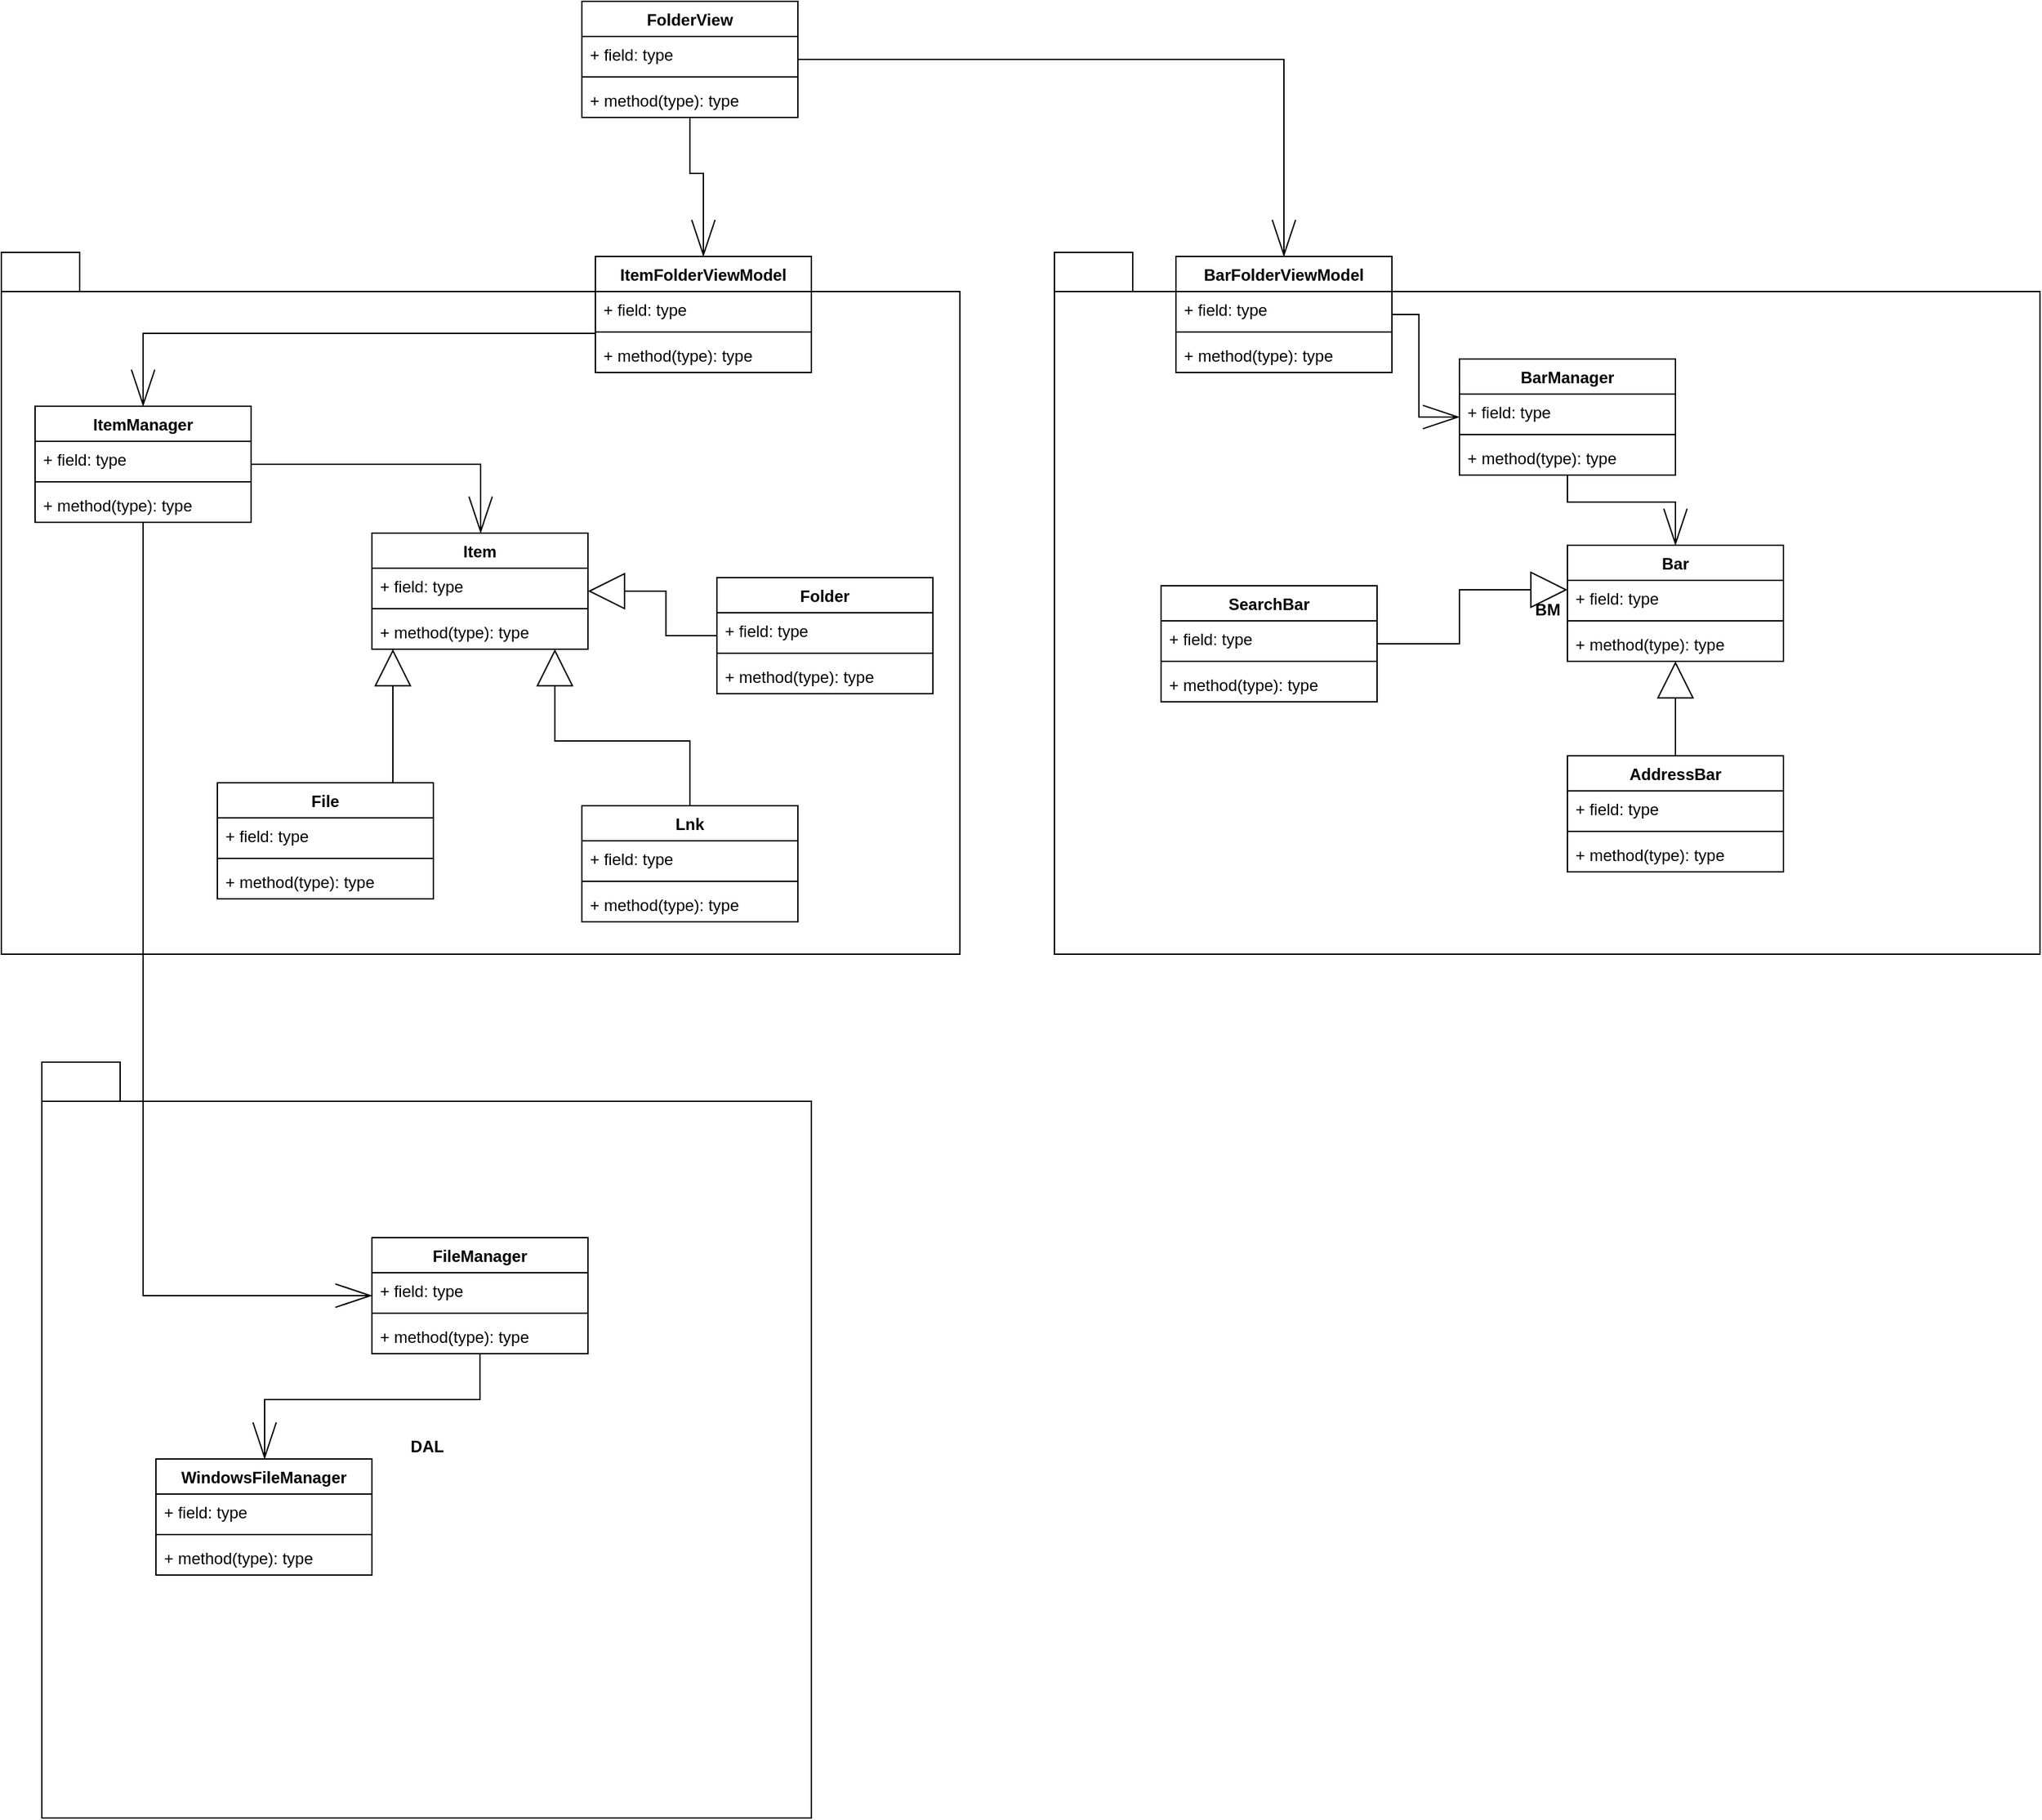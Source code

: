 <mxfile userAgent="Mozilla/5.0 (Windows NT 10.0; Win64; x64) AppleWebKit/537.36 (KHTML, like Gecko) draw.io/7.9.5 Chrome/58.0.303.110 Electron/1.7.5 Safari/537.36" version="9.1.2" editor="www.draw.io" type="device"><diagram id="53c331d8-db7f-5089-7e72-226cc335393a" name="Page-1"><mxGraphModel dx="1069" dy="1434" grid="1" gridSize="10" guides="1" tooltips="1" connect="1" arrows="1" fold="1" page="1" pageScale="1" pageWidth="1169" pageHeight="827" background="#ffffff" math="0" shadow="0"><root><mxCell id="0"/><mxCell id="1" parent="0"/><mxCell id="70" value="DAL&lt;br&gt;" style="shape=folder;fontStyle=1;spacingTop=10;tabWidth=58;tabHeight=29;tabPosition=left;html=1;rounded=0;glass=0;comic=0;startSize=26;" vertex="1" parent="1"><mxGeometry x="260" y="700" width="570" height="560" as="geometry"/></mxCell><mxCell id="67" value="BM" style="shape=folder;fontStyle=1;spacingTop=10;tabWidth=58;tabHeight=29;tabPosition=left;html=1;rounded=0;glass=0;comic=0;startSize=26;" vertex="1" parent="1"><mxGeometry x="1010" y="100" width="730" height="520" as="geometry"/></mxCell><mxCell id="2" value="Items&lt;br&gt;" style="shape=folder;fontStyle=1;spacingTop=10;tabWidth=58;tabHeight=29;tabPosition=left;html=1;rounded=0;glass=0;comic=0;startSize=26;" vertex="1" parent="1"><mxGeometry x="230" y="100" width="710" height="520" as="geometry"/></mxCell><mxCell id="8" value="Item&#10;" style="swimlane;fontStyle=1;align=center;verticalAlign=top;childLayout=stackLayout;horizontal=1;startSize=26;horizontalStack=0;resizeParent=1;resizeParentMax=0;resizeLast=0;collapsible=1;marginBottom=0;swimlaneFillColor=#ffffff;rounded=0;glass=0;comic=0;" vertex="1" parent="1"><mxGeometry x="504.5" y="308" width="160" height="86" as="geometry"/></mxCell><mxCell id="9" value="+ field: type" style="text;strokeColor=none;fillColor=none;align=left;verticalAlign=top;spacingLeft=4;spacingRight=4;overflow=hidden;rotatable=0;points=[[0,0.5],[1,0.5]];portConstraint=eastwest;" vertex="1" parent="8"><mxGeometry y="26" width="160" height="26" as="geometry"/></mxCell><mxCell id="10" value="" style="line;strokeWidth=1;fillColor=none;align=left;verticalAlign=middle;spacingTop=-1;spacingLeft=3;spacingRight=3;rotatable=0;labelPosition=right;points=[];portConstraint=eastwest;" vertex="1" parent="8"><mxGeometry y="52" width="160" height="8" as="geometry"/></mxCell><mxCell id="11" value="+ method(type): type" style="text;strokeColor=none;fillColor=none;align=left;verticalAlign=top;spacingLeft=4;spacingRight=4;overflow=hidden;rotatable=0;points=[[0,0.5],[1,0.5]];portConstraint=eastwest;" vertex="1" parent="8"><mxGeometry y="60" width="160" height="26" as="geometry"/></mxCell><mxCell id="37" style="edgeStyle=orthogonalEdgeStyle;rounded=0;comic=0;html=1;startArrow=none;startFill=0;startSize=25;endArrow=openThin;endFill=0;endSize=25;jettySize=auto;orthogonalLoop=1;" edge="1" parent="1" source="12" target="8"><mxGeometry relative="1" as="geometry"><Array as="points"><mxPoint x="585" y="257"/></Array></mxGeometry></mxCell><mxCell id="12" value="ItemManager" style="swimlane;fontStyle=1;align=center;verticalAlign=top;childLayout=stackLayout;horizontal=1;startSize=26;horizontalStack=0;resizeParent=1;resizeParentMax=0;resizeLast=0;collapsible=1;marginBottom=0;swimlaneFillColor=#ffffff;rounded=0;glass=0;comic=0;" vertex="1" parent="1"><mxGeometry x="255" y="214" width="160" height="86" as="geometry"/></mxCell><mxCell id="13" value="+ field: type" style="text;strokeColor=none;fillColor=none;align=left;verticalAlign=top;spacingLeft=4;spacingRight=4;overflow=hidden;rotatable=0;points=[[0,0.5],[1,0.5]];portConstraint=eastwest;" vertex="1" parent="12"><mxGeometry y="26" width="160" height="26" as="geometry"/></mxCell><mxCell id="14" value="" style="line;strokeWidth=1;fillColor=none;align=left;verticalAlign=middle;spacingTop=-1;spacingLeft=3;spacingRight=3;rotatable=0;labelPosition=right;points=[];portConstraint=eastwest;" vertex="1" parent="12"><mxGeometry y="52" width="160" height="8" as="geometry"/></mxCell><mxCell id="15" value="+ method(type): type" style="text;strokeColor=none;fillColor=none;align=left;verticalAlign=top;spacingLeft=4;spacingRight=4;overflow=hidden;rotatable=0;points=[[0,0.5],[1,0.5]];portConstraint=eastwest;" vertex="1" parent="12"><mxGeometry y="60" width="160" height="26" as="geometry"/></mxCell><mxCell id="35" style="edgeStyle=orthogonalEdgeStyle;rounded=0;comic=0;html=1;startArrow=none;startFill=0;startSize=25;endArrow=block;endFill=0;endSize=25;jettySize=auto;orthogonalLoop=1;" edge="1" parent="1" source="16" target="8"><mxGeometry relative="1" as="geometry"><Array as="points"><mxPoint x="520" y="440"/><mxPoint x="520" y="440"/></Array></mxGeometry></mxCell><mxCell id="16" value="File" style="swimlane;fontStyle=1;align=center;verticalAlign=top;childLayout=stackLayout;horizontal=1;startSize=26;horizontalStack=0;resizeParent=1;resizeParentMax=0;resizeLast=0;collapsible=1;marginBottom=0;swimlaneFillColor=#ffffff;rounded=0;glass=0;comic=0;" vertex="1" parent="1"><mxGeometry x="390" y="493" width="160" height="86" as="geometry"/></mxCell><mxCell id="17" value="+ field: type" style="text;strokeColor=none;fillColor=none;align=left;verticalAlign=top;spacingLeft=4;spacingRight=4;overflow=hidden;rotatable=0;points=[[0,0.5],[1,0.5]];portConstraint=eastwest;" vertex="1" parent="16"><mxGeometry y="26" width="160" height="26" as="geometry"/></mxCell><mxCell id="18" value="" style="line;strokeWidth=1;fillColor=none;align=left;verticalAlign=middle;spacingTop=-1;spacingLeft=3;spacingRight=3;rotatable=0;labelPosition=right;points=[];portConstraint=eastwest;" vertex="1" parent="16"><mxGeometry y="52" width="160" height="8" as="geometry"/></mxCell><mxCell id="19" value="+ method(type): type" style="text;strokeColor=none;fillColor=none;align=left;verticalAlign=top;spacingLeft=4;spacingRight=4;overflow=hidden;rotatable=0;points=[[0,0.5],[1,0.5]];portConstraint=eastwest;" vertex="1" parent="16"><mxGeometry y="60" width="160" height="26" as="geometry"/></mxCell><mxCell id="34" style="edgeStyle=orthogonalEdgeStyle;rounded=0;comic=0;html=1;startArrow=none;startFill=0;startSize=25;endArrow=block;endFill=0;endSize=25;jettySize=auto;orthogonalLoop=1;" edge="1" parent="1" source="20" target="8"><mxGeometry relative="1" as="geometry"/></mxCell><mxCell id="20" value="Folder" style="swimlane;fontStyle=1;align=center;verticalAlign=top;childLayout=stackLayout;horizontal=1;startSize=26;horizontalStack=0;resizeParent=1;resizeParentMax=0;resizeLast=0;collapsible=1;marginBottom=0;swimlaneFillColor=#ffffff;rounded=0;glass=0;comic=0;" vertex="1" parent="1"><mxGeometry x="760" y="341" width="160" height="86" as="geometry"/></mxCell><mxCell id="21" value="+ field: type" style="text;strokeColor=none;fillColor=none;align=left;verticalAlign=top;spacingLeft=4;spacingRight=4;overflow=hidden;rotatable=0;points=[[0,0.5],[1,0.5]];portConstraint=eastwest;" vertex="1" parent="20"><mxGeometry y="26" width="160" height="26" as="geometry"/></mxCell><mxCell id="22" value="" style="line;strokeWidth=1;fillColor=none;align=left;verticalAlign=middle;spacingTop=-1;spacingLeft=3;spacingRight=3;rotatable=0;labelPosition=right;points=[];portConstraint=eastwest;" vertex="1" parent="20"><mxGeometry y="52" width="160" height="8" as="geometry"/></mxCell><mxCell id="23" value="+ method(type): type" style="text;strokeColor=none;fillColor=none;align=left;verticalAlign=top;spacingLeft=4;spacingRight=4;overflow=hidden;rotatable=0;points=[[0,0.5],[1,0.5]];portConstraint=eastwest;" vertex="1" parent="20"><mxGeometry y="60" width="160" height="26" as="geometry"/></mxCell><mxCell id="36" style="edgeStyle=orthogonalEdgeStyle;rounded=0;comic=0;html=1;startArrow=none;startFill=0;startSize=25;endArrow=block;endFill=0;endSize=25;jettySize=auto;orthogonalLoop=1;" edge="1" parent="1" source="24" target="8"><mxGeometry relative="1" as="geometry"><Array as="points"><mxPoint x="740" y="462"/><mxPoint x="640" y="462"/></Array></mxGeometry></mxCell><mxCell id="24" value="Lnk" style="swimlane;fontStyle=1;align=center;verticalAlign=top;childLayout=stackLayout;horizontal=1;startSize=26;horizontalStack=0;resizeParent=1;resizeParentMax=0;resizeLast=0;collapsible=1;marginBottom=0;swimlaneFillColor=#ffffff;rounded=0;glass=0;comic=0;" vertex="1" parent="1"><mxGeometry x="660" y="510" width="160" height="86" as="geometry"/></mxCell><mxCell id="25" value="+ field: type" style="text;strokeColor=none;fillColor=none;align=left;verticalAlign=top;spacingLeft=4;spacingRight=4;overflow=hidden;rotatable=0;points=[[0,0.5],[1,0.5]];portConstraint=eastwest;" vertex="1" parent="24"><mxGeometry y="26" width="160" height="26" as="geometry"/></mxCell><mxCell id="26" value="" style="line;strokeWidth=1;fillColor=none;align=left;verticalAlign=middle;spacingTop=-1;spacingLeft=3;spacingRight=3;rotatable=0;labelPosition=right;points=[];portConstraint=eastwest;" vertex="1" parent="24"><mxGeometry y="52" width="160" height="8" as="geometry"/></mxCell><mxCell id="27" value="+ method(type): type" style="text;strokeColor=none;fillColor=none;align=left;verticalAlign=top;spacingLeft=4;spacingRight=4;overflow=hidden;rotatable=0;points=[[0,0.5],[1,0.5]];portConstraint=eastwest;" vertex="1" parent="24"><mxGeometry y="60" width="160" height="26" as="geometry"/></mxCell><mxCell id="108" style="edgeStyle=orthogonalEdgeStyle;rounded=0;comic=0;html=1;startArrow=none;startFill=0;startSize=25;endArrow=openThin;endFill=0;endSize=25;jettySize=auto;orthogonalLoop=1;" edge="1" parent="1" source="30" target="103"><mxGeometry relative="1" as="geometry"/></mxCell><mxCell id="113" style="edgeStyle=orthogonalEdgeStyle;rounded=0;comic=0;html=1;startArrow=none;startFill=0;startSize=25;endArrow=openThin;endFill=0;endSize=25;jettySize=auto;orthogonalLoop=1;" edge="1" parent="1" source="30" target="109"><mxGeometry relative="1" as="geometry"/></mxCell><mxCell id="30" value="FolderView" style="swimlane;fontStyle=1;align=center;verticalAlign=top;childLayout=stackLayout;horizontal=1;startSize=26;horizontalStack=0;resizeParent=1;resizeParentMax=0;resizeLast=0;collapsible=1;marginBottom=0;swimlaneFillColor=#ffffff;rounded=0;glass=0;comic=0;" vertex="1" parent="1"><mxGeometry x="660" y="-86" width="160" height="86" as="geometry"/></mxCell><mxCell id="31" value="+ field: type" style="text;strokeColor=none;fillColor=none;align=left;verticalAlign=top;spacingLeft=4;spacingRight=4;overflow=hidden;rotatable=0;points=[[0,0.5],[1,0.5]];portConstraint=eastwest;" vertex="1" parent="30"><mxGeometry y="26" width="160" height="26" as="geometry"/></mxCell><mxCell id="32" value="" style="line;strokeWidth=1;fillColor=none;align=left;verticalAlign=middle;spacingTop=-1;spacingLeft=3;spacingRight=3;rotatable=0;labelPosition=right;points=[];portConstraint=eastwest;" vertex="1" parent="30"><mxGeometry y="52" width="160" height="8" as="geometry"/></mxCell><mxCell id="33" value="+ method(type): type" style="text;strokeColor=none;fillColor=none;align=left;verticalAlign=top;spacingLeft=4;spacingRight=4;overflow=hidden;rotatable=0;points=[[0,0.5],[1,0.5]];portConstraint=eastwest;" vertex="1" parent="30"><mxGeometry y="60" width="160" height="26" as="geometry"/></mxCell><mxCell id="134" style="edgeStyle=orthogonalEdgeStyle;rounded=0;comic=0;html=1;startArrow=none;startFill=0;startSize=25;endArrow=openThin;endFill=0;endSize=25;jettySize=auto;orthogonalLoop=1;" edge="1" parent="1" source="48" target="119"><mxGeometry relative="1" as="geometry"/></mxCell><mxCell id="48" value="BarManager" style="swimlane;fontStyle=1;align=center;verticalAlign=top;childLayout=stackLayout;horizontal=1;startSize=26;horizontalStack=0;resizeParent=1;resizeParentMax=0;resizeLast=0;collapsible=1;marginBottom=0;swimlaneFillColor=#ffffff;rounded=0;glass=0;comic=0;" vertex="1" parent="1"><mxGeometry x="1310" y="179" width="160" height="86" as="geometry"/></mxCell><mxCell id="49" value="+ field: type" style="text;strokeColor=none;fillColor=none;align=left;verticalAlign=top;spacingLeft=4;spacingRight=4;overflow=hidden;rotatable=0;points=[[0,0.5],[1,0.5]];portConstraint=eastwest;" vertex="1" parent="48"><mxGeometry y="26" width="160" height="26" as="geometry"/></mxCell><mxCell id="50" value="" style="line;strokeWidth=1;fillColor=none;align=left;verticalAlign=middle;spacingTop=-1;spacingLeft=3;spacingRight=3;rotatable=0;labelPosition=right;points=[];portConstraint=eastwest;" vertex="1" parent="48"><mxGeometry y="52" width="160" height="8" as="geometry"/></mxCell><mxCell id="51" value="+ method(type): type" style="text;strokeColor=none;fillColor=none;align=left;verticalAlign=top;spacingLeft=4;spacingRight=4;overflow=hidden;rotatable=0;points=[[0,0.5],[1,0.5]];portConstraint=eastwest;" vertex="1" parent="48"><mxGeometry y="60" width="160" height="26" as="geometry"/></mxCell><mxCell id="91" style="edgeStyle=orthogonalEdgeStyle;rounded=0;comic=0;html=1;startArrow=none;startFill=0;startSize=25;endArrow=openThin;endFill=0;endSize=25;jettySize=auto;orthogonalLoop=1;" edge="1" parent="1" source="76" target="81"><mxGeometry relative="1" as="geometry"><Array as="points"><mxPoint x="585" y="950"/><mxPoint x="425" y="950"/></Array></mxGeometry></mxCell><mxCell id="76" value="FileManager" style="swimlane;fontStyle=1;align=center;verticalAlign=top;childLayout=stackLayout;horizontal=1;startSize=26;horizontalStack=0;resizeParent=1;resizeParentMax=0;resizeLast=0;collapsible=1;marginBottom=0;swimlaneFillColor=#ffffff;rounded=0;glass=0;comic=0;" vertex="1" parent="1"><mxGeometry x="504.5" y="830" width="160" height="86" as="geometry"/></mxCell><mxCell id="77" value="+ field: type" style="text;strokeColor=none;fillColor=none;align=left;verticalAlign=top;spacingLeft=4;spacingRight=4;overflow=hidden;rotatable=0;points=[[0,0.5],[1,0.5]];portConstraint=eastwest;" vertex="1" parent="76"><mxGeometry y="26" width="160" height="26" as="geometry"/></mxCell><mxCell id="78" value="" style="line;strokeWidth=1;fillColor=none;align=left;verticalAlign=middle;spacingTop=-1;spacingLeft=3;spacingRight=3;rotatable=0;labelPosition=right;points=[];portConstraint=eastwest;" vertex="1" parent="76"><mxGeometry y="52" width="160" height="8" as="geometry"/></mxCell><mxCell id="79" value="+ method(type): type" style="text;strokeColor=none;fillColor=none;align=left;verticalAlign=top;spacingLeft=4;spacingRight=4;overflow=hidden;rotatable=0;points=[[0,0.5],[1,0.5]];portConstraint=eastwest;" vertex="1" parent="76"><mxGeometry y="60" width="160" height="26" as="geometry"/></mxCell><mxCell id="81" value="WindowsFileManager" style="swimlane;fontStyle=1;align=center;verticalAlign=top;childLayout=stackLayout;horizontal=1;startSize=26;horizontalStack=0;resizeParent=1;resizeParentMax=0;resizeLast=0;collapsible=1;marginBottom=0;swimlaneFillColor=#ffffff;rounded=0;glass=0;comic=0;" vertex="1" parent="1"><mxGeometry x="344.5" y="994" width="160" height="86" as="geometry"/></mxCell><mxCell id="82" value="+ field: type" style="text;strokeColor=none;fillColor=none;align=left;verticalAlign=top;spacingLeft=4;spacingRight=4;overflow=hidden;rotatable=0;points=[[0,0.5],[1,0.5]];portConstraint=eastwest;" vertex="1" parent="81"><mxGeometry y="26" width="160" height="26" as="geometry"/></mxCell><mxCell id="83" value="" style="line;strokeWidth=1;fillColor=none;align=left;verticalAlign=middle;spacingTop=-1;spacingLeft=3;spacingRight=3;rotatable=0;labelPosition=right;points=[];portConstraint=eastwest;" vertex="1" parent="81"><mxGeometry y="52" width="160" height="8" as="geometry"/></mxCell><mxCell id="84" value="+ method(type): type" style="text;strokeColor=none;fillColor=none;align=left;verticalAlign=top;spacingLeft=4;spacingRight=4;overflow=hidden;rotatable=0;points=[[0,0.5],[1,0.5]];portConstraint=eastwest;" vertex="1" parent="81"><mxGeometry y="60" width="160" height="26" as="geometry"/></mxCell><mxCell id="107" style="edgeStyle=orthogonalEdgeStyle;rounded=0;comic=0;html=1;startArrow=none;startFill=0;startSize=25;endArrow=openThin;endFill=0;endSize=25;jettySize=auto;orthogonalLoop=1;" edge="1" parent="1" source="103" target="12"><mxGeometry relative="1" as="geometry"><Array as="points"><mxPoint x="335" y="160"/></Array></mxGeometry></mxCell><mxCell id="103" value="ItemFolderViewModel" style="swimlane;fontStyle=1;align=center;verticalAlign=top;childLayout=stackLayout;horizontal=1;startSize=26;horizontalStack=0;resizeParent=1;resizeParentMax=0;resizeLast=0;collapsible=1;marginBottom=0;swimlaneFillColor=#ffffff;rounded=0;glass=0;comic=0;" vertex="1" parent="1"><mxGeometry x="670" y="103" width="160" height="86" as="geometry"/></mxCell><mxCell id="104" value="+ field: type" style="text;strokeColor=none;fillColor=none;align=left;verticalAlign=top;spacingLeft=4;spacingRight=4;overflow=hidden;rotatable=0;points=[[0,0.5],[1,0.5]];portConstraint=eastwest;" vertex="1" parent="103"><mxGeometry y="26" width="160" height="26" as="geometry"/></mxCell><mxCell id="105" value="" style="line;strokeWidth=1;fillColor=none;align=left;verticalAlign=middle;spacingTop=-1;spacingLeft=3;spacingRight=3;rotatable=0;labelPosition=right;points=[];portConstraint=eastwest;" vertex="1" parent="103"><mxGeometry y="52" width="160" height="8" as="geometry"/></mxCell><mxCell id="106" value="+ method(type): type" style="text;strokeColor=none;fillColor=none;align=left;verticalAlign=top;spacingLeft=4;spacingRight=4;overflow=hidden;rotatable=0;points=[[0,0.5],[1,0.5]];portConstraint=eastwest;" vertex="1" parent="103"><mxGeometry y="60" width="160" height="26" as="geometry"/></mxCell><mxCell id="100" style="edgeStyle=orthogonalEdgeStyle;rounded=0;comic=0;html=1;startArrow=none;startFill=0;startSize=25;endArrow=openThin;endFill=0;endSize=25;jettySize=auto;orthogonalLoop=1;" edge="1" parent="1" source="12" target="76"><mxGeometry relative="1" as="geometry"><Array as="points"><mxPoint x="335" y="873"/></Array></mxGeometry></mxCell><mxCell id="114" style="edgeStyle=orthogonalEdgeStyle;rounded=0;comic=0;html=1;startArrow=none;startFill=0;startSize=25;endArrow=openThin;endFill=0;endSize=25;jettySize=auto;orthogonalLoop=1;" edge="1" parent="1" source="109" target="48"><mxGeometry relative="1" as="geometry"><Array as="points"><mxPoint x="1280" y="146"/><mxPoint x="1280" y="222"/></Array></mxGeometry></mxCell><mxCell id="109" value="BarFolderViewModel" style="swimlane;fontStyle=1;align=center;verticalAlign=top;childLayout=stackLayout;horizontal=1;startSize=26;horizontalStack=0;resizeParent=1;resizeParentMax=0;resizeLast=0;collapsible=1;marginBottom=0;swimlaneFillColor=#ffffff;rounded=0;glass=0;comic=0;labelBorderColor=none;" vertex="1" parent="1"><mxGeometry x="1100" y="103" width="160" height="86" as="geometry"/></mxCell><mxCell id="110" value="+ field: type" style="text;strokeColor=none;fillColor=none;align=left;verticalAlign=top;spacingLeft=4;spacingRight=4;overflow=hidden;rotatable=0;points=[[0,0.5],[1,0.5]];portConstraint=eastwest;" vertex="1" parent="109"><mxGeometry y="26" width="160" height="26" as="geometry"/></mxCell><mxCell id="111" value="" style="line;strokeWidth=1;fillColor=none;align=left;verticalAlign=middle;spacingTop=-1;spacingLeft=3;spacingRight=3;rotatable=0;labelPosition=right;points=[];portConstraint=eastwest;" vertex="1" parent="109"><mxGeometry y="52" width="160" height="8" as="geometry"/></mxCell><mxCell id="112" value="+ method(type): type" style="text;strokeColor=none;fillColor=none;align=left;verticalAlign=top;spacingLeft=4;spacingRight=4;overflow=hidden;rotatable=0;points=[[0,0.5],[1,0.5]];portConstraint=eastwest;" vertex="1" parent="109"><mxGeometry y="60" width="160" height="26" as="geometry"/></mxCell><mxCell id="119" value="Bar" style="swimlane;fontStyle=1;align=center;verticalAlign=top;childLayout=stackLayout;horizontal=1;startSize=26;horizontalStack=0;resizeParent=1;resizeParentMax=0;resizeLast=0;collapsible=1;marginBottom=0;swimlaneFillColor=#ffffff;rounded=0;glass=0;comic=0;" vertex="1" parent="1"><mxGeometry x="1390" y="317" width="160" height="86" as="geometry"/></mxCell><mxCell id="120" value="+ field: type" style="text;strokeColor=none;fillColor=none;align=left;verticalAlign=top;spacingLeft=4;spacingRight=4;overflow=hidden;rotatable=0;points=[[0,0.5],[1,0.5]];portConstraint=eastwest;" vertex="1" parent="119"><mxGeometry y="26" width="160" height="26" as="geometry"/></mxCell><mxCell id="121" value="" style="line;strokeWidth=1;fillColor=none;align=left;verticalAlign=middle;spacingTop=-1;spacingLeft=3;spacingRight=3;rotatable=0;labelPosition=right;points=[];portConstraint=eastwest;" vertex="1" parent="119"><mxGeometry y="52" width="160" height="8" as="geometry"/></mxCell><mxCell id="122" value="+ method(type): type" style="text;strokeColor=none;fillColor=none;align=left;verticalAlign=top;spacingLeft=4;spacingRight=4;overflow=hidden;rotatable=0;points=[[0,0.5],[1,0.5]];portConstraint=eastwest;" vertex="1" parent="119"><mxGeometry y="60" width="160" height="26" as="geometry"/></mxCell><mxCell id="133" style="edgeStyle=orthogonalEdgeStyle;rounded=0;comic=0;html=1;startArrow=none;startFill=0;startSize=25;endArrow=block;endFill=0;endSize=25;jettySize=auto;orthogonalLoop=1;" edge="1" parent="1" source="124" target="119"><mxGeometry relative="1" as="geometry"/></mxCell><mxCell id="124" value="AddressBar" style="swimlane;fontStyle=1;align=center;verticalAlign=top;childLayout=stackLayout;horizontal=1;startSize=26;horizontalStack=0;resizeParent=1;resizeParentMax=0;resizeLast=0;collapsible=1;marginBottom=0;swimlaneFillColor=#ffffff;rounded=0;glass=0;comic=0;" vertex="1" parent="1"><mxGeometry x="1390" y="473" width="160" height="86" as="geometry"/></mxCell><mxCell id="125" value="+ field: type" style="text;strokeColor=none;fillColor=none;align=left;verticalAlign=top;spacingLeft=4;spacingRight=4;overflow=hidden;rotatable=0;points=[[0,0.5],[1,0.5]];portConstraint=eastwest;" vertex="1" parent="124"><mxGeometry y="26" width="160" height="26" as="geometry"/></mxCell><mxCell id="126" value="" style="line;strokeWidth=1;fillColor=none;align=left;verticalAlign=middle;spacingTop=-1;spacingLeft=3;spacingRight=3;rotatable=0;labelPosition=right;points=[];portConstraint=eastwest;" vertex="1" parent="124"><mxGeometry y="52" width="160" height="8" as="geometry"/></mxCell><mxCell id="127" value="+ method(type): type" style="text;strokeColor=none;fillColor=none;align=left;verticalAlign=top;spacingLeft=4;spacingRight=4;overflow=hidden;rotatable=0;points=[[0,0.5],[1,0.5]];portConstraint=eastwest;" vertex="1" parent="124"><mxGeometry y="60" width="160" height="26" as="geometry"/></mxCell><mxCell id="132" style="edgeStyle=orthogonalEdgeStyle;rounded=0;comic=0;html=1;startArrow=none;startFill=0;startSize=25;endArrow=block;endFill=0;endSize=25;jettySize=auto;orthogonalLoop=1;" edge="1" parent="1" source="128" target="119"><mxGeometry relative="1" as="geometry"><Array as="points"><mxPoint x="1310" y="390"/><mxPoint x="1310" y="350"/></Array></mxGeometry></mxCell><mxCell id="128" value="SearchBar" style="swimlane;fontStyle=1;align=center;verticalAlign=top;childLayout=stackLayout;horizontal=1;startSize=26;horizontalStack=0;resizeParent=1;resizeParentMax=0;resizeLast=0;collapsible=1;marginBottom=0;swimlaneFillColor=#ffffff;rounded=0;glass=0;comic=0;" vertex="1" parent="1"><mxGeometry x="1089" y="347" width="160" height="86" as="geometry"/></mxCell><mxCell id="129" value="+ field: type" style="text;strokeColor=none;fillColor=none;align=left;verticalAlign=top;spacingLeft=4;spacingRight=4;overflow=hidden;rotatable=0;points=[[0,0.5],[1,0.5]];portConstraint=eastwest;" vertex="1" parent="128"><mxGeometry y="26" width="160" height="26" as="geometry"/></mxCell><mxCell id="130" value="" style="line;strokeWidth=1;fillColor=none;align=left;verticalAlign=middle;spacingTop=-1;spacingLeft=3;spacingRight=3;rotatable=0;labelPosition=right;points=[];portConstraint=eastwest;" vertex="1" parent="128"><mxGeometry y="52" width="160" height="8" as="geometry"/></mxCell><mxCell id="131" value="+ method(type): type" style="text;strokeColor=none;fillColor=none;align=left;verticalAlign=top;spacingLeft=4;spacingRight=4;overflow=hidden;rotatable=0;points=[[0,0.5],[1,0.5]];portConstraint=eastwest;" vertex="1" parent="128"><mxGeometry y="60" width="160" height="26" as="geometry"/></mxCell></root></mxGraphModel></diagram></mxfile>